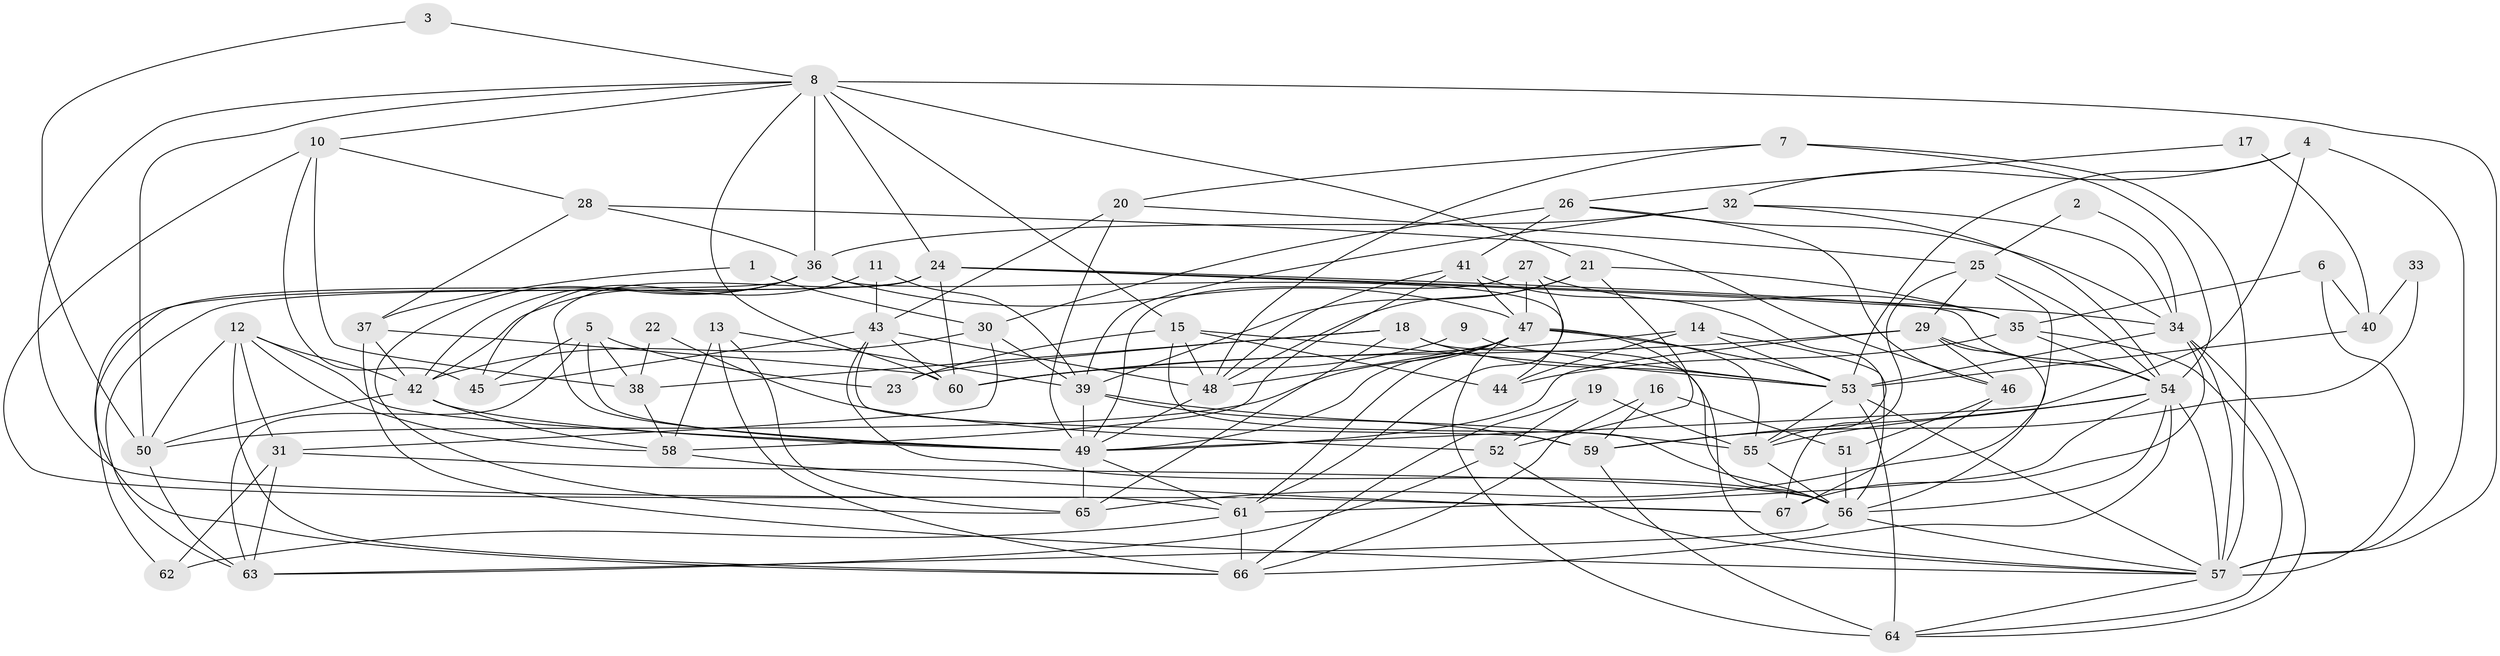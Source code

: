 // original degree distribution, {4: 0.26865671641791045, 2: 0.14925373134328357, 7: 0.04477611940298507, 3: 0.26119402985074625, 6: 0.09701492537313433, 5: 0.16417910447761194, 8: 0.007462686567164179, 9: 0.007462686567164179}
// Generated by graph-tools (version 1.1) at 2025/26/03/09/25 03:26:19]
// undirected, 67 vertices, 187 edges
graph export_dot {
graph [start="1"]
  node [color=gray90,style=filled];
  1;
  2;
  3;
  4;
  5;
  6;
  7;
  8;
  9;
  10;
  11;
  12;
  13;
  14;
  15;
  16;
  17;
  18;
  19;
  20;
  21;
  22;
  23;
  24;
  25;
  26;
  27;
  28;
  29;
  30;
  31;
  32;
  33;
  34;
  35;
  36;
  37;
  38;
  39;
  40;
  41;
  42;
  43;
  44;
  45;
  46;
  47;
  48;
  49;
  50;
  51;
  52;
  53;
  54;
  55;
  56;
  57;
  58;
  59;
  60;
  61;
  62;
  63;
  64;
  65;
  66;
  67;
  1 -- 30 [weight=2.0];
  1 -- 37 [weight=1.0];
  2 -- 25 [weight=1.0];
  2 -- 34 [weight=1.0];
  3 -- 8 [weight=1.0];
  3 -- 50 [weight=1.0];
  4 -- 32 [weight=1.0];
  4 -- 49 [weight=1.0];
  4 -- 53 [weight=1.0];
  4 -- 57 [weight=1.0];
  5 -- 23 [weight=1.0];
  5 -- 38 [weight=1.0];
  5 -- 45 [weight=1.0];
  5 -- 49 [weight=1.0];
  5 -- 63 [weight=1.0];
  6 -- 35 [weight=1.0];
  6 -- 40 [weight=1.0];
  6 -- 57 [weight=1.0];
  7 -- 20 [weight=1.0];
  7 -- 48 [weight=1.0];
  7 -- 54 [weight=1.0];
  7 -- 57 [weight=1.0];
  8 -- 10 [weight=1.0];
  8 -- 15 [weight=1.0];
  8 -- 21 [weight=1.0];
  8 -- 24 [weight=1.0];
  8 -- 36 [weight=1.0];
  8 -- 50 [weight=1.0];
  8 -- 57 [weight=2.0];
  8 -- 60 [weight=1.0];
  8 -- 67 [weight=1.0];
  9 -- 53 [weight=1.0];
  9 -- 60 [weight=1.0];
  10 -- 28 [weight=1.0];
  10 -- 38 [weight=1.0];
  10 -- 45 [weight=1.0];
  10 -- 61 [weight=1.0];
  11 -- 39 [weight=1.0];
  11 -- 42 [weight=1.0];
  11 -- 43 [weight=1.0];
  12 -- 31 [weight=1.0];
  12 -- 42 [weight=1.0];
  12 -- 49 [weight=1.0];
  12 -- 50 [weight=1.0];
  12 -- 58 [weight=1.0];
  12 -- 66 [weight=1.0];
  13 -- 39 [weight=1.0];
  13 -- 58 [weight=1.0];
  13 -- 65 [weight=1.0];
  13 -- 66 [weight=1.0];
  14 -- 44 [weight=1.0];
  14 -- 53 [weight=1.0];
  14 -- 56 [weight=1.0];
  14 -- 60 [weight=1.0];
  15 -- 23 [weight=1.0];
  15 -- 44 [weight=1.0];
  15 -- 48 [weight=1.0];
  15 -- 53 [weight=1.0];
  15 -- 56 [weight=1.0];
  16 -- 51 [weight=1.0];
  16 -- 59 [weight=1.0];
  16 -- 66 [weight=1.0];
  17 -- 26 [weight=1.0];
  17 -- 40 [weight=2.0];
  18 -- 23 [weight=1.0];
  18 -- 38 [weight=1.0];
  18 -- 53 [weight=1.0];
  18 -- 56 [weight=1.0];
  18 -- 65 [weight=1.0];
  19 -- 52 [weight=1.0];
  19 -- 55 [weight=1.0];
  19 -- 66 [weight=1.0];
  20 -- 25 [weight=1.0];
  20 -- 43 [weight=1.0];
  20 -- 49 [weight=1.0];
  21 -- 35 [weight=1.0];
  21 -- 39 [weight=1.0];
  21 -- 48 [weight=2.0];
  21 -- 52 [weight=1.0];
  22 -- 38 [weight=1.0];
  22 -- 52 [weight=1.0];
  24 -- 34 [weight=1.0];
  24 -- 35 [weight=1.0];
  24 -- 49 [weight=1.0];
  24 -- 54 [weight=1.0];
  24 -- 60 [weight=1.0];
  24 -- 62 [weight=1.0];
  24 -- 63 [weight=1.0];
  25 -- 29 [weight=1.0];
  25 -- 54 [weight=1.0];
  25 -- 65 [weight=1.0];
  25 -- 67 [weight=1.0];
  26 -- 30 [weight=2.0];
  26 -- 34 [weight=1.0];
  26 -- 41 [weight=1.0];
  26 -- 46 [weight=1.0];
  27 -- 35 [weight=1.0];
  27 -- 47 [weight=1.0];
  27 -- 49 [weight=1.0];
  27 -- 61 [weight=1.0];
  28 -- 36 [weight=1.0];
  28 -- 37 [weight=1.0];
  28 -- 46 [weight=1.0];
  29 -- 46 [weight=1.0];
  29 -- 49 [weight=1.0];
  29 -- 54 [weight=1.0];
  29 -- 56 [weight=2.0];
  29 -- 60 [weight=1.0];
  30 -- 31 [weight=1.0];
  30 -- 39 [weight=1.0];
  30 -- 42 [weight=1.0];
  31 -- 56 [weight=1.0];
  31 -- 62 [weight=1.0];
  31 -- 63 [weight=1.0];
  32 -- 34 [weight=1.0];
  32 -- 36 [weight=1.0];
  32 -- 39 [weight=1.0];
  32 -- 54 [weight=1.0];
  33 -- 40 [weight=1.0];
  33 -- 59 [weight=1.0];
  34 -- 53 [weight=1.0];
  34 -- 57 [weight=1.0];
  34 -- 64 [weight=1.0];
  34 -- 67 [weight=1.0];
  35 -- 44 [weight=1.0];
  35 -- 54 [weight=1.0];
  35 -- 64 [weight=1.0];
  36 -- 42 [weight=1.0];
  36 -- 44 [weight=1.0];
  36 -- 45 [weight=1.0];
  36 -- 47 [weight=1.0];
  36 -- 65 [weight=1.0];
  36 -- 66 [weight=1.0];
  37 -- 42 [weight=1.0];
  37 -- 57 [weight=1.0];
  37 -- 60 [weight=1.0];
  38 -- 58 [weight=1.0];
  39 -- 49 [weight=2.0];
  39 -- 55 [weight=1.0];
  39 -- 59 [weight=1.0];
  40 -- 53 [weight=1.0];
  41 -- 47 [weight=1.0];
  41 -- 48 [weight=1.0];
  41 -- 55 [weight=1.0];
  41 -- 58 [weight=1.0];
  42 -- 49 [weight=1.0];
  42 -- 50 [weight=1.0];
  42 -- 58 [weight=1.0];
  43 -- 45 [weight=1.0];
  43 -- 48 [weight=1.0];
  43 -- 56 [weight=1.0];
  43 -- 59 [weight=1.0];
  43 -- 60 [weight=1.0];
  46 -- 51 [weight=1.0];
  46 -- 67 [weight=1.0];
  47 -- 48 [weight=1.0];
  47 -- 49 [weight=1.0];
  47 -- 50 [weight=1.0];
  47 -- 53 [weight=2.0];
  47 -- 55 [weight=1.0];
  47 -- 57 [weight=1.0];
  47 -- 61 [weight=1.0];
  47 -- 64 [weight=1.0];
  48 -- 49 [weight=1.0];
  49 -- 61 [weight=1.0];
  49 -- 65 [weight=1.0];
  50 -- 63 [weight=1.0];
  51 -- 56 [weight=1.0];
  52 -- 57 [weight=1.0];
  52 -- 63 [weight=1.0];
  53 -- 55 [weight=1.0];
  53 -- 57 [weight=1.0];
  53 -- 64 [weight=2.0];
  54 -- 55 [weight=2.0];
  54 -- 56 [weight=1.0];
  54 -- 57 [weight=1.0];
  54 -- 59 [weight=1.0];
  54 -- 61 [weight=1.0];
  54 -- 66 [weight=1.0];
  55 -- 56 [weight=1.0];
  56 -- 57 [weight=1.0];
  56 -- 63 [weight=1.0];
  57 -- 64 [weight=1.0];
  58 -- 67 [weight=1.0];
  59 -- 64 [weight=1.0];
  61 -- 62 [weight=1.0];
  61 -- 66 [weight=1.0];
}

